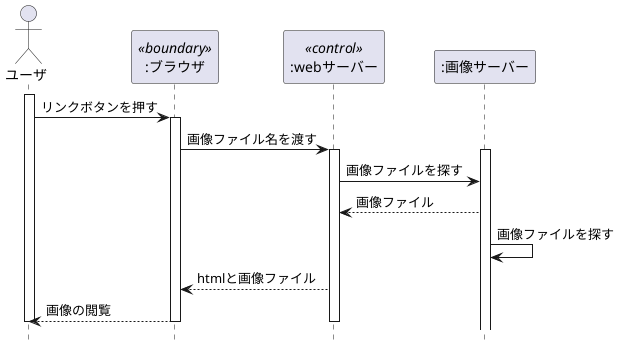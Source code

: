 @startuml
hide footbox
Actor ユーザ as member
participant ":ブラウザ" as boundary <<boundary>>
participant ":webサーバー" as control <<control>>
participant ":画像サーバー" as server


activate member
member -> boundary :リンクボタンを押す
activate  boundary
    boundary -> control : 画像ファイル名を渡す
    activate control
    
    activate server
    control -> server: 画像ファイルを探す
    server --> control : 画像ファイル
    server -> server : 画像ファイルを探す

    boundary <-- control : htmlと画像ファイル 
        
    member <-- boundary :画像の閲覧
        
deactivate member       
deactivate boundary
deactivate control
    

' control -> entity : <<create>>\n1.1.1生成():
' control -> entity : 1.1.2会員情報取得():<<create>>
' control <- entity : 登録会員情報


@enduml